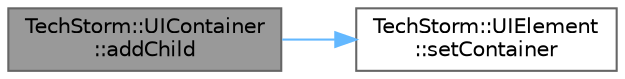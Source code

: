 digraph "TechStorm::UIContainer::addChild"
{
 // LATEX_PDF_SIZE
  bgcolor="transparent";
  edge [fontname=Helvetica,fontsize=10,labelfontname=Helvetica,labelfontsize=10];
  node [fontname=Helvetica,fontsize=10,shape=box,height=0.2,width=0.4];
  rankdir="LR";
  Node1 [id="Node000001",label="TechStorm::UIContainer\l::addChild",height=0.2,width=0.4,color="gray40", fillcolor="grey60", style="filled", fontcolor="black",tooltip=" "];
  Node1 -> Node2 [id="edge1_Node000001_Node000002",color="steelblue1",style="solid",tooltip=" "];
  Node2 [id="Node000002",label="TechStorm::UIElement\l::setContainer",height=0.2,width=0.4,color="grey40", fillcolor="white", style="filled",URL="$class_tech_storm_1_1_u_i_element.html#a5c766a0178f626d89f677e588e2019b0",tooltip=" "];
}
